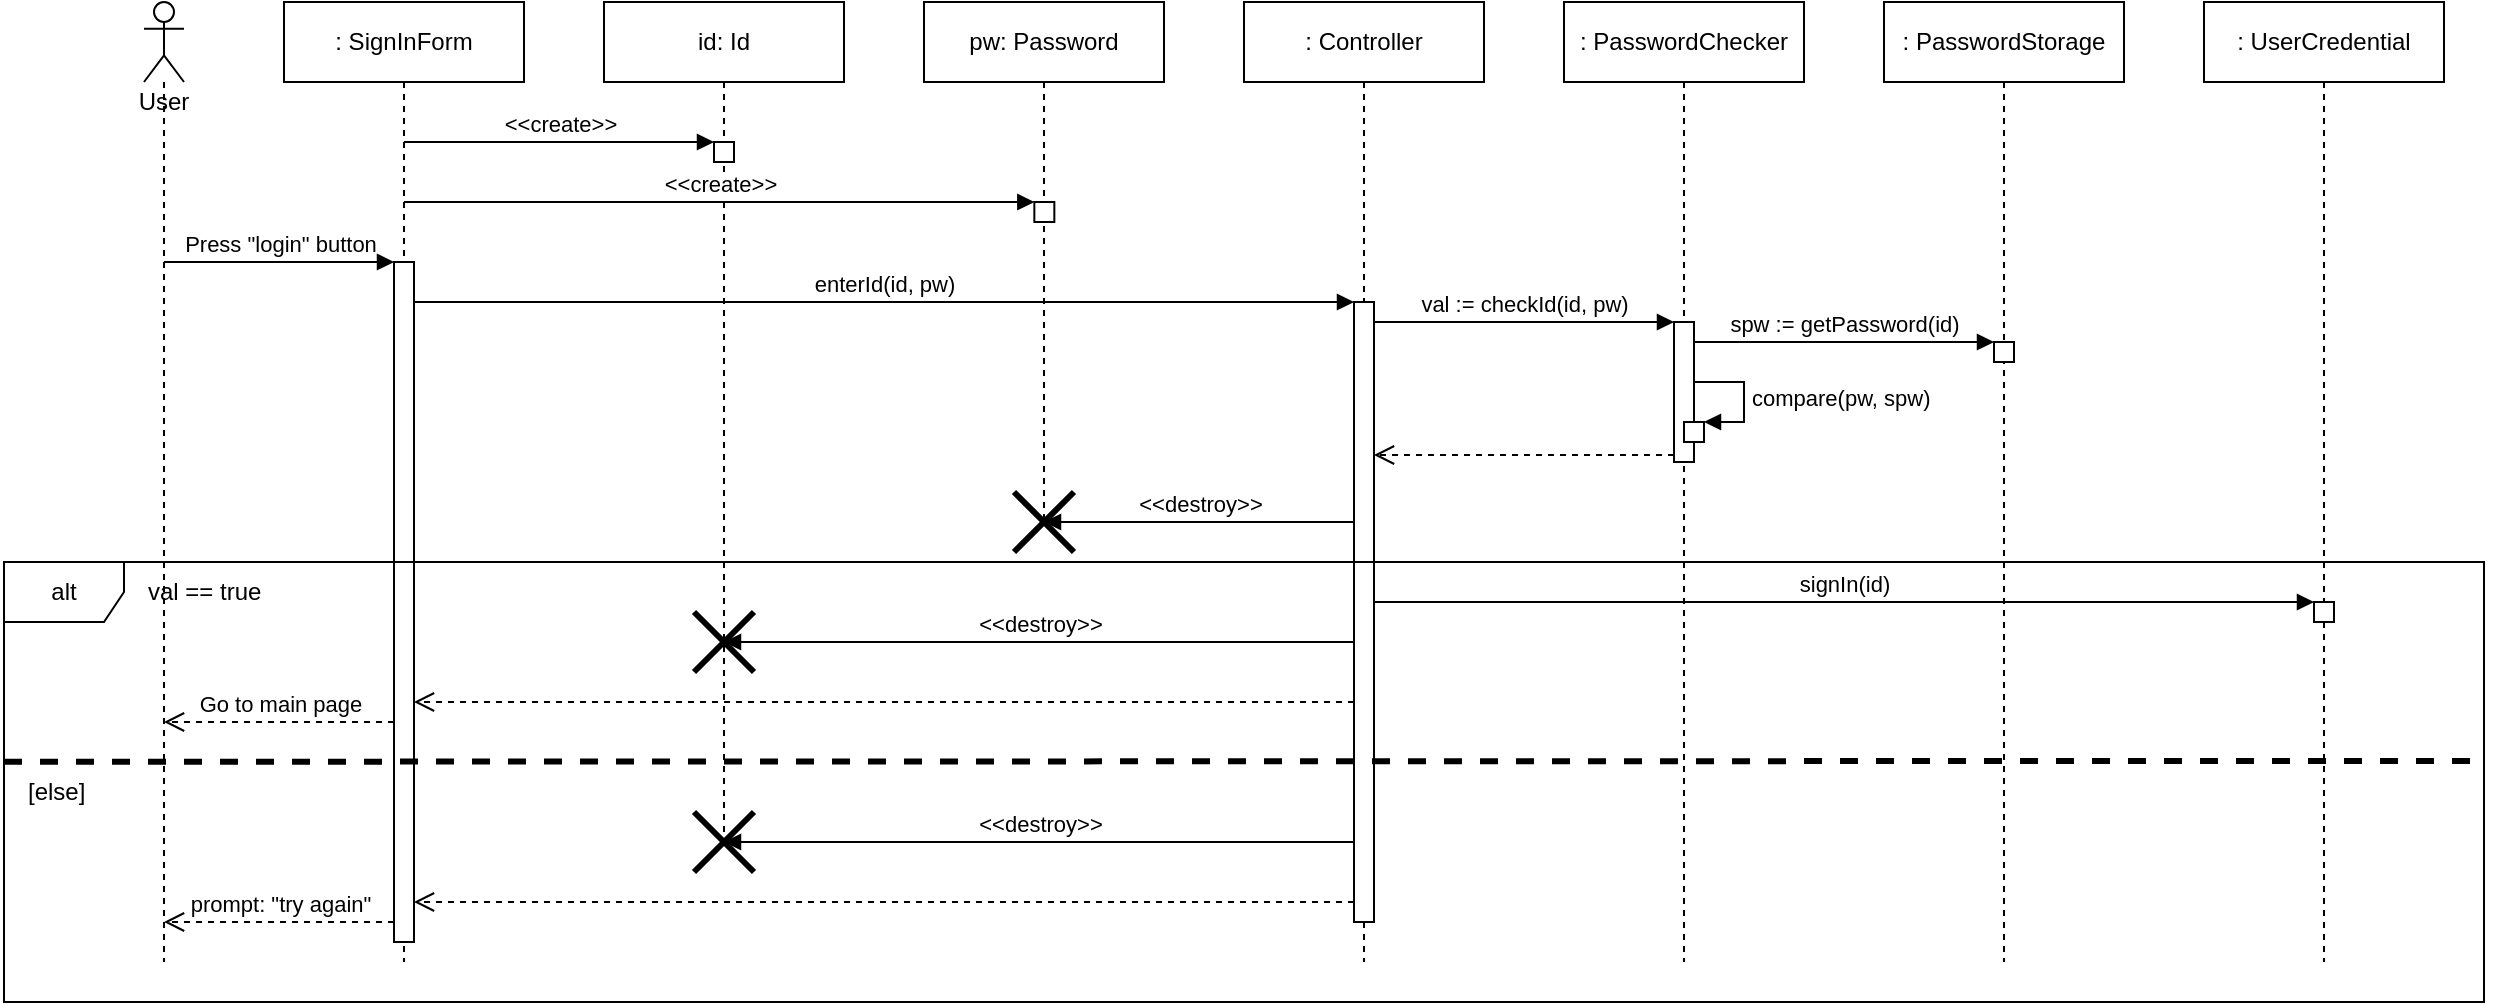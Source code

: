 <mxfile version="14.6.11"><diagram name="Page-2" id="8-0JcssHSYTVtOba-c3N"><mxGraphModel dx="1422" dy="749" grid="1" gridSize="10" guides="1" tooltips="1" connect="1" arrows="1" fold="1" page="1" pageScale="1" pageWidth="1400" pageHeight="640" math="0" shadow="0"><root><mxCell id="okWrLZw5_lXNAKmH907R-0"/><mxCell id="okWrLZw5_lXNAKmH907R-1" parent="okWrLZw5_lXNAKmH907R-0"/><mxCell id="okWrLZw5_lXNAKmH907R-2" value="&lt;div&gt;User&lt;/div&gt;" style="shape=umlLifeline;participant=umlActor;perimeter=lifelinePerimeter;whiteSpace=wrap;html=1;container=1;collapsible=0;recursiveResize=0;verticalAlign=top;spacingTop=36;outlineConnect=0;" parent="okWrLZw5_lXNAKmH907R-1" vertex="1"><mxGeometry x="130" y="80" width="20" height="480" as="geometry"/></mxCell><mxCell id="okWrLZw5_lXNAKmH907R-3" value="&lt;div&gt;: SignInForm&lt;/div&gt;" style="shape=umlLifeline;perimeter=lifelinePerimeter;whiteSpace=wrap;html=1;container=1;collapsible=0;recursiveResize=0;outlineConnect=0;" parent="okWrLZw5_lXNAKmH907R-1" vertex="1"><mxGeometry x="200" y="80" width="120" height="480" as="geometry"/></mxCell><mxCell id="okWrLZw5_lXNAKmH907R-10" value="" style="html=1;points=[];perimeter=orthogonalPerimeter;" parent="okWrLZw5_lXNAKmH907R-3" vertex="1"><mxGeometry x="55" y="130" width="10" height="340" as="geometry"/></mxCell><mxCell id="okWrLZw5_lXNAKmH907R-5" value="&lt;div&gt;: Controller&lt;/div&gt;" style="shape=umlLifeline;perimeter=lifelinePerimeter;whiteSpace=wrap;html=1;container=1;collapsible=0;recursiveResize=0;outlineConnect=0;" parent="okWrLZw5_lXNAKmH907R-1" vertex="1"><mxGeometry x="680" y="80" width="120" height="480" as="geometry"/></mxCell><mxCell id="okWrLZw5_lXNAKmH907R-16" value="" style="html=1;points=[];perimeter=orthogonalPerimeter;" parent="okWrLZw5_lXNAKmH907R-5" vertex="1"><mxGeometry x="55" y="150" width="10" height="310" as="geometry"/></mxCell><mxCell id="okWrLZw5_lXNAKmH907R-11" value="Press &quot;login&quot; button" style="html=1;verticalAlign=bottom;endArrow=block;" parent="okWrLZw5_lXNAKmH907R-1" source="okWrLZw5_lXNAKmH907R-2" target="okWrLZw5_lXNAKmH907R-10" edge="1"><mxGeometry relative="1" as="geometry"><mxPoint x="160" y="160.0" as="sourcePoint"/><mxPoint x="190" y="350" as="targetPoint"/><Array as="points"><mxPoint x="200" y="210"/></Array></mxGeometry></mxCell><mxCell id="okWrLZw5_lXNAKmH907R-12" value="Go to main page" style="html=1;verticalAlign=bottom;endArrow=open;dashed=1;endSize=8;" parent="okWrLZw5_lXNAKmH907R-1" source="okWrLZw5_lXNAKmH907R-10" target="okWrLZw5_lXNAKmH907R-2" edge="1"><mxGeometry relative="1" as="geometry"><mxPoint x="180.5" y="236" as="targetPoint"/><mxPoint x="255" y="360" as="sourcePoint"/><Array as="points"><mxPoint x="200" y="440"/></Array></mxGeometry></mxCell><mxCell id="okWrLZw5_lXNAKmH907R-17" value="enterId(id, pw)" style="html=1;verticalAlign=bottom;endArrow=block;entryX=0;entryY=0;" parent="okWrLZw5_lXNAKmH907R-1" source="okWrLZw5_lXNAKmH907R-10" target="okWrLZw5_lXNAKmH907R-16" edge="1"><mxGeometry relative="1" as="geometry"><mxPoint x="270" y="180" as="sourcePoint"/></mxGeometry></mxCell><mxCell id="suNwEPzj7QO2CEg0qeyJ-0" value="id: Id" style="shape=umlLifeline;perimeter=lifelinePerimeter;whiteSpace=wrap;html=1;container=1;collapsible=0;recursiveResize=0;outlineConnect=0;" parent="okWrLZw5_lXNAKmH907R-1" vertex="1"><mxGeometry x="360" y="80" width="120" height="420" as="geometry"/></mxCell><mxCell id="suNwEPzj7QO2CEg0qeyJ-2" value="" style="html=1;points=[];perimeter=orthogonalPerimeter;" parent="suNwEPzj7QO2CEg0qeyJ-0" vertex="1"><mxGeometry x="55" y="70" width="10" height="10" as="geometry"/></mxCell><mxCell id="5MaHS8Nbi5qwOzJoiK6v-26" value="" style="shape=umlDestroy;whiteSpace=wrap;html=1;strokeWidth=3;align=left;" parent="suNwEPzj7QO2CEg0qeyJ-0" vertex="1"><mxGeometry x="45" y="405" width="30" height="30" as="geometry"/></mxCell><mxCell id="suNwEPzj7QO2CEg0qeyJ-1" value="pw: Password" style="shape=umlLifeline;perimeter=lifelinePerimeter;whiteSpace=wrap;html=1;container=1;collapsible=0;recursiveResize=0;outlineConnect=0;" parent="okWrLZw5_lXNAKmH907R-1" vertex="1"><mxGeometry x="520" y="80" width="120" height="260" as="geometry"/></mxCell><mxCell id="suNwEPzj7QO2CEg0qeyJ-6" value="" style="html=1;points=[];perimeter=orthogonalPerimeter;" parent="suNwEPzj7QO2CEg0qeyJ-1" vertex="1"><mxGeometry x="55.17" y="100" width="10" height="10" as="geometry"/></mxCell><mxCell id="suNwEPzj7QO2CEg0qeyJ-3" value="&lt;div&gt;&amp;lt;&amp;lt;create&amp;gt;&amp;gt;&lt;/div&gt;" style="html=1;verticalAlign=bottom;endArrow=block;" parent="okWrLZw5_lXNAKmH907R-1" source="okWrLZw5_lXNAKmH907R-3" target="suNwEPzj7QO2CEg0qeyJ-2" edge="1"><mxGeometry relative="1" as="geometry"><mxPoint x="344" y="150" as="sourcePoint"/><Array as="points"><mxPoint x="340" y="150"/></Array></mxGeometry></mxCell><mxCell id="suNwEPzj7QO2CEg0qeyJ-7" value="&lt;div&gt;&amp;lt;&amp;lt;create&amp;gt;&amp;gt;&lt;/div&gt;" style="html=1;verticalAlign=bottom;endArrow=block;" parent="okWrLZw5_lXNAKmH907R-1" source="okWrLZw5_lXNAKmH907R-3" target="suNwEPzj7QO2CEg0qeyJ-6" edge="1"><mxGeometry relative="1" as="geometry"><mxPoint x="300.003" y="180" as="sourcePoint"/><Array as="points"><mxPoint x="420" y="180"/></Array></mxGeometry></mxCell><mxCell id="K5cLJs095TY4zCxOSIsY-0" value=": PasswordChecker" style="shape=umlLifeline;perimeter=lifelinePerimeter;whiteSpace=wrap;html=1;container=1;collapsible=0;recursiveResize=0;outlineConnect=0;" parent="okWrLZw5_lXNAKmH907R-1" vertex="1"><mxGeometry x="840" y="80" width="120" height="480" as="geometry"/></mxCell><mxCell id="5MaHS8Nbi5qwOzJoiK6v-1" value="" style="html=1;points=[];perimeter=orthogonalPerimeter;" parent="K5cLJs095TY4zCxOSIsY-0" vertex="1"><mxGeometry x="55" y="160" width="10" height="70" as="geometry"/></mxCell><mxCell id="okWrLZw5_lXNAKmH907R-18" value="" style="html=1;verticalAlign=bottom;endArrow=open;dashed=1;endSize=8;" parent="okWrLZw5_lXNAKmH907R-1" source="okWrLZw5_lXNAKmH907R-16" target="okWrLZw5_lXNAKmH907R-10" edge="1"><mxGeometry relative="1" as="geometry"><mxPoint x="340" y="290" as="targetPoint"/><Array as="points"><mxPoint x="520" y="430"/></Array></mxGeometry></mxCell><mxCell id="5MaHS8Nbi5qwOzJoiK6v-0" value=": PasswordStorage" style="shape=umlLifeline;perimeter=lifelinePerimeter;whiteSpace=wrap;html=1;container=1;collapsible=0;recursiveResize=0;outlineConnect=0;" parent="okWrLZw5_lXNAKmH907R-1" vertex="1"><mxGeometry x="1000" y="80" width="120" height="480" as="geometry"/></mxCell><mxCell id="5MaHS8Nbi5qwOzJoiK6v-4" value="" style="html=1;points=[];perimeter=orthogonalPerimeter;" parent="5MaHS8Nbi5qwOzJoiK6v-0" vertex="1"><mxGeometry x="55" y="170" width="10" height="10" as="geometry"/></mxCell><mxCell id="5MaHS8Nbi5qwOzJoiK6v-2" value="val := checkId(id, pw)" style="html=1;verticalAlign=bottom;endArrow=block;entryX=0;entryY=0;" parent="okWrLZw5_lXNAKmH907R-1" source="okWrLZw5_lXNAKmH907R-16" target="5MaHS8Nbi5qwOzJoiK6v-1" edge="1"><mxGeometry relative="1" as="geometry"><mxPoint x="825" y="240" as="sourcePoint"/></mxGeometry></mxCell><mxCell id="5MaHS8Nbi5qwOzJoiK6v-3" value="" style="html=1;verticalAlign=bottom;endArrow=open;dashed=1;endSize=8;exitX=0;exitY=0.95;" parent="okWrLZw5_lXNAKmH907R-1" source="5MaHS8Nbi5qwOzJoiK6v-1" target="okWrLZw5_lXNAKmH907R-16" edge="1"><mxGeometry relative="1" as="geometry"><mxPoint x="825" y="316" as="targetPoint"/></mxGeometry></mxCell><mxCell id="5MaHS8Nbi5qwOzJoiK6v-5" value="spw := getPassword(id)" style="html=1;verticalAlign=bottom;endArrow=block;entryX=0;entryY=0;" parent="okWrLZw5_lXNAKmH907R-1" source="5MaHS8Nbi5qwOzJoiK6v-1" target="5MaHS8Nbi5qwOzJoiK6v-4" edge="1"><mxGeometry relative="1" as="geometry"><mxPoint x="980" y="440" as="sourcePoint"/></mxGeometry></mxCell><mxCell id="5MaHS8Nbi5qwOzJoiK6v-8" value="compare(pw, spw)" style="edgeStyle=orthogonalEdgeStyle;html=1;align=left;spacingLeft=2;endArrow=block;rounded=0;entryX=1;entryY=0;" parent="okWrLZw5_lXNAKmH907R-1" source="5MaHS8Nbi5qwOzJoiK6v-1" target="5MaHS8Nbi5qwOzJoiK6v-7" edge="1"><mxGeometry relative="1" as="geometry"><mxPoint x="1065" y="260" as="sourcePoint"/><Array as="points"><mxPoint x="930" y="270"/><mxPoint x="930" y="290"/></Array></mxGeometry></mxCell><mxCell id="5MaHS8Nbi5qwOzJoiK6v-7" value="" style="html=1;points=[];perimeter=orthogonalPerimeter;" parent="okWrLZw5_lXNAKmH907R-1" vertex="1"><mxGeometry x="900" y="290" width="10" height="10" as="geometry"/></mxCell><mxCell id="5MaHS8Nbi5qwOzJoiK6v-12" value=": UserCredential" style="shape=umlLifeline;perimeter=lifelinePerimeter;whiteSpace=wrap;html=1;container=1;collapsible=0;recursiveResize=0;outlineConnect=0;" parent="okWrLZw5_lXNAKmH907R-1" vertex="1"><mxGeometry x="1160" y="80" width="120" height="480" as="geometry"/></mxCell><mxCell id="5MaHS8Nbi5qwOzJoiK6v-17" value="" style="html=1;points=[];perimeter=orthogonalPerimeter;align=left;" parent="5MaHS8Nbi5qwOzJoiK6v-12" vertex="1"><mxGeometry x="55" y="300" width="10" height="10" as="geometry"/></mxCell><mxCell id="5MaHS8Nbi5qwOzJoiK6v-18" value="signIn(id)" style="html=1;verticalAlign=bottom;endArrow=block;entryX=0;entryY=0;" parent="okWrLZw5_lXNAKmH907R-1" target="5MaHS8Nbi5qwOzJoiK6v-17" edge="1"><mxGeometry relative="1" as="geometry"><mxPoint x="745" y="380" as="sourcePoint"/></mxGeometry></mxCell><mxCell id="5MaHS8Nbi5qwOzJoiK6v-20" value="" style="shape=umlDestroy;whiteSpace=wrap;html=1;strokeWidth=3;align=left;" parent="okWrLZw5_lXNAKmH907R-1" vertex="1"><mxGeometry x="565" y="325" width="30" height="30" as="geometry"/></mxCell><mxCell id="5MaHS8Nbi5qwOzJoiK6v-21" value="&amp;lt;&amp;lt;destroy&amp;gt;&amp;gt;" style="html=1;verticalAlign=bottom;endArrow=block;" parent="okWrLZw5_lXNAKmH907R-1" source="okWrLZw5_lXNAKmH907R-16" target="suNwEPzj7QO2CEg0qeyJ-1" edge="1"><mxGeometry width="80" relative="1" as="geometry"><mxPoint x="600" y="320" as="sourcePoint"/><mxPoint x="680" y="320" as="targetPoint"/><Array as="points"><mxPoint x="660" y="340"/></Array></mxGeometry></mxCell><mxCell id="5MaHS8Nbi5qwOzJoiK6v-23" value="" style="shape=umlDestroy;whiteSpace=wrap;html=1;strokeWidth=3;align=left;" parent="okWrLZw5_lXNAKmH907R-1" vertex="1"><mxGeometry x="405" y="385" width="30" height="30" as="geometry"/></mxCell><mxCell id="5MaHS8Nbi5qwOzJoiK6v-24" value="&amp;lt;&amp;lt;destroy&amp;gt;&amp;gt;" style="html=1;verticalAlign=bottom;endArrow=block;" parent="okWrLZw5_lXNAKmH907R-1" source="okWrLZw5_lXNAKmH907R-16" target="suNwEPzj7QO2CEg0qeyJ-0" edge="1"><mxGeometry width="80" relative="1" as="geometry"><mxPoint x="745" y="350" as="sourcePoint"/><mxPoint x="589.833" y="350" as="targetPoint"/><Array as="points"><mxPoint x="580" y="400"/></Array></mxGeometry></mxCell><mxCell id="5MaHS8Nbi5qwOzJoiK6v-25" value="&amp;lt;&amp;lt;destroy&amp;gt;&amp;gt;" style="html=1;verticalAlign=bottom;endArrow=block;" parent="okWrLZw5_lXNAKmH907R-1" source="okWrLZw5_lXNAKmH907R-16" target="suNwEPzj7QO2CEg0qeyJ-0" edge="1"><mxGeometry width="80" relative="1" as="geometry"><mxPoint x="745" y="460" as="sourcePoint"/><mxPoint x="420" y="500" as="targetPoint"/><Array as="points"><mxPoint x="590" y="500"/></Array></mxGeometry></mxCell><mxCell id="5MaHS8Nbi5qwOzJoiK6v-28" value="" style="html=1;verticalAlign=bottom;endArrow=open;dashed=1;endSize=8;" parent="okWrLZw5_lXNAKmH907R-1" source="okWrLZw5_lXNAKmH907R-16" target="okWrLZw5_lXNAKmH907R-10" edge="1"><mxGeometry relative="1" as="geometry"><mxPoint x="275" y="440" as="targetPoint"/><mxPoint x="745" y="440" as="sourcePoint"/><Array as="points"><mxPoint x="530" y="530"/></Array></mxGeometry></mxCell><mxCell id="5MaHS8Nbi5qwOzJoiK6v-29" value="prompt: &quot;try again&quot;" style="html=1;verticalAlign=bottom;endArrow=open;dashed=1;endSize=8;" parent="okWrLZw5_lXNAKmH907R-1" source="okWrLZw5_lXNAKmH907R-10" target="okWrLZw5_lXNAKmH907R-2" edge="1"><mxGeometry relative="1" as="geometry"><mxPoint x="109.998" y="580" as="targetPoint"/><mxPoint x="224.81" y="580" as="sourcePoint"/><Array as="points"><mxPoint x="210" y="540"/></Array></mxGeometry></mxCell><mxCell id="5MaHS8Nbi5qwOzJoiK6v-30" value="alt" style="shape=umlFrame;whiteSpace=wrap;html=1;align=center;" parent="okWrLZw5_lXNAKmH907R-1" vertex="1"><mxGeometry x="60" y="360" width="1240" height="220" as="geometry"/></mxCell><mxCell id="5MaHS8Nbi5qwOzJoiK6v-31" value="val == true" style="text;html=1;strokeColor=none;fillColor=none;align=left;verticalAlign=middle;whiteSpace=wrap;rounded=0;" parent="okWrLZw5_lXNAKmH907R-1" vertex="1"><mxGeometry x="130" y="360" width="60" height="30" as="geometry"/></mxCell><mxCell id="5MaHS8Nbi5qwOzJoiK6v-32" value="" style="endArrow=none;dashed=1;html=1;strokeWidth=3;exitX=0;exitY=0.454;exitDx=0;exitDy=0;exitPerimeter=0;entryX=1.001;entryY=0.452;entryDx=0;entryDy=0;entryPerimeter=0;" parent="okWrLZw5_lXNAKmH907R-1" source="5MaHS8Nbi5qwOzJoiK6v-30" target="5MaHS8Nbi5qwOzJoiK6v-30" edge="1"><mxGeometry width="50" height="50" relative="1" as="geometry"><mxPoint x="10" y="440" as="sourcePoint"/><mxPoint x="680" y="330" as="targetPoint"/></mxGeometry></mxCell><mxCell id="5MaHS8Nbi5qwOzJoiK6v-33" value="[else]" style="text;html=1;strokeColor=none;fillColor=none;align=left;verticalAlign=middle;whiteSpace=wrap;rounded=0;" parent="okWrLZw5_lXNAKmH907R-1" vertex="1"><mxGeometry x="70" y="460" width="40" height="30" as="geometry"/></mxCell></root></mxGraphModel></diagram></mxfile>